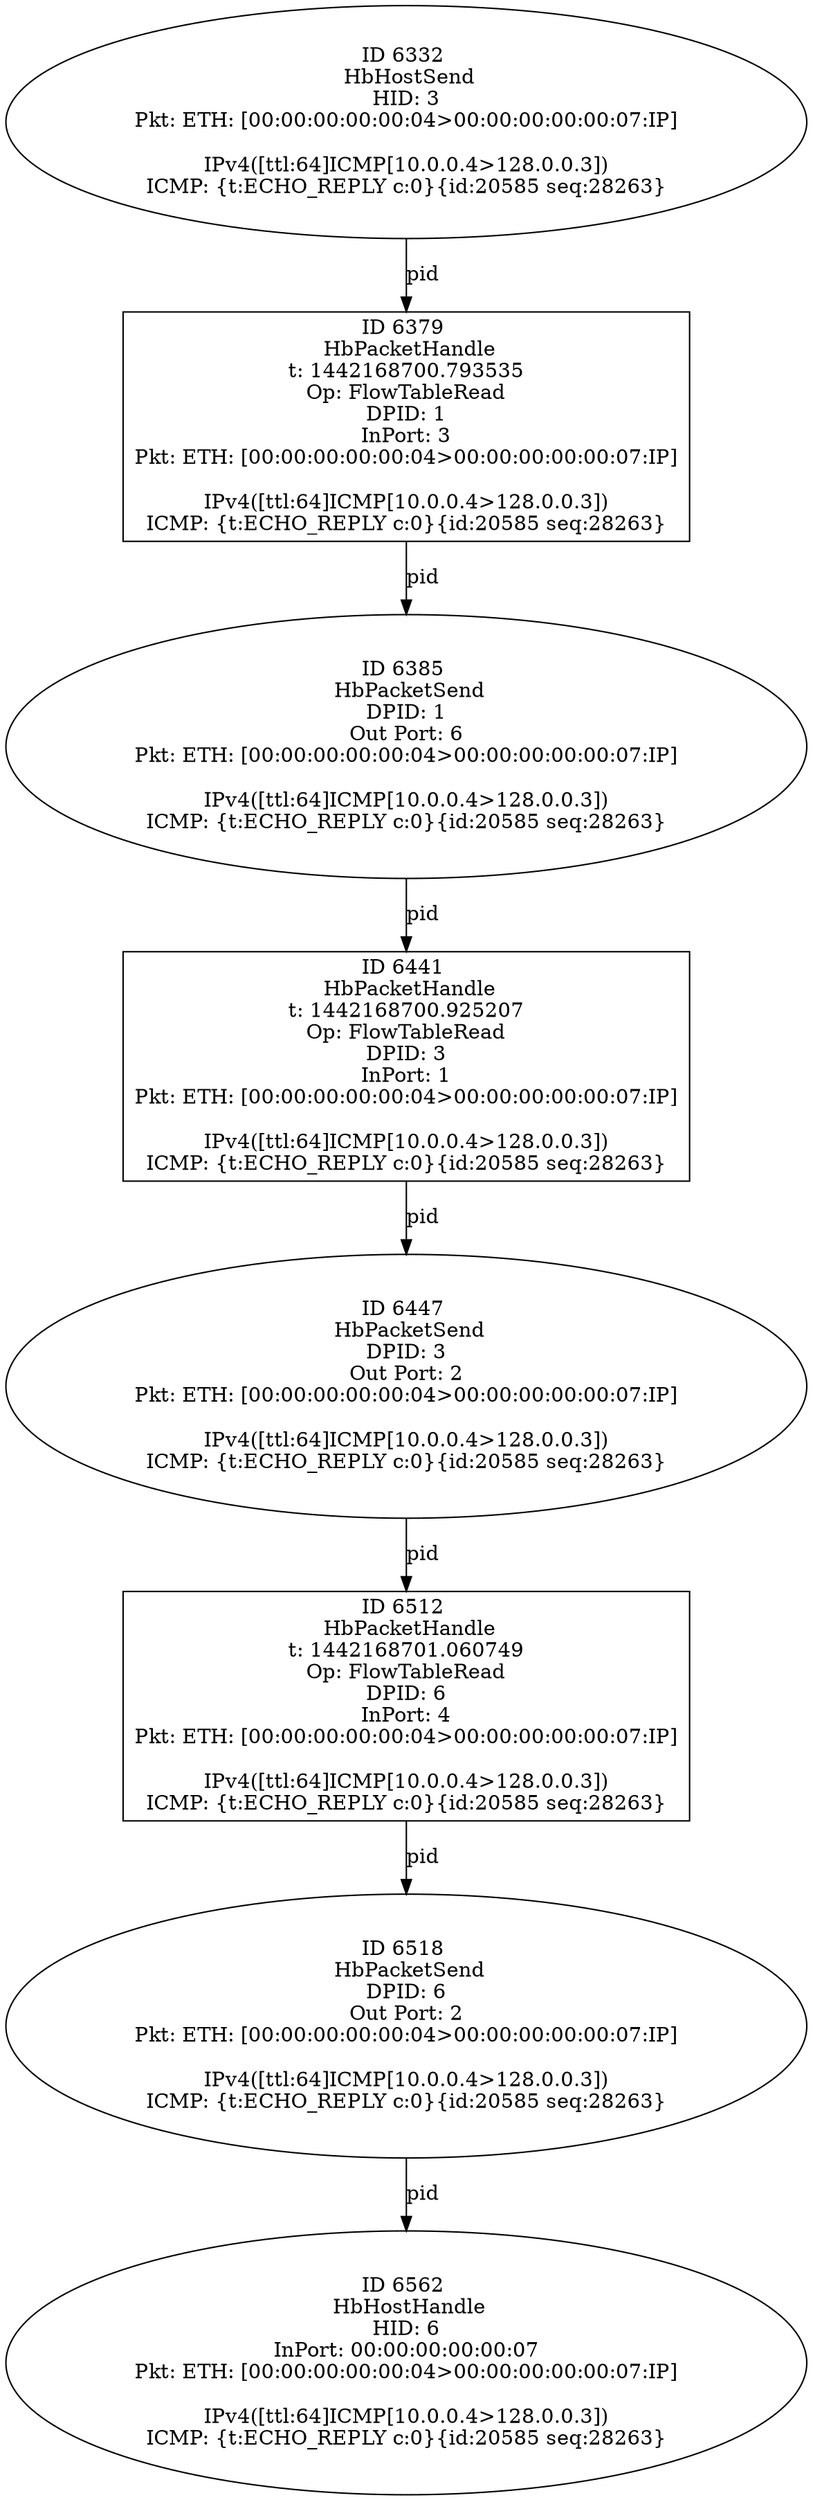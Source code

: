 strict digraph G {
6562 [shape=oval, event=<hb_events.HbHostHandle object at 0x1082e8450>, label="ID 6562 
 HbHostHandle
HID: 6
InPort: 00:00:00:00:00:07
Pkt: ETH: [00:00:00:00:00:04>00:00:00:00:00:07:IP]

IPv4([ttl:64]ICMP[10.0.0.4>128.0.0.3])
ICMP: {t:ECHO_REPLY c:0}{id:20585 seq:28263}"];
6441 [shape=box, event=<hb_events.HbPacketHandle object at 0x10827ff90>, label="ID 6441 
 HbPacketHandle
t: 1442168700.925207
Op: FlowTableRead
DPID: 3
InPort: 1
Pkt: ETH: [00:00:00:00:00:04>00:00:00:00:00:07:IP]

IPv4([ttl:64]ICMP[10.0.0.4>128.0.0.3])
ICMP: {t:ECHO_REPLY c:0}{id:20585 seq:28263}"];
6379 [shape=box, event=<hb_events.HbPacketHandle object at 0x108246590>, label="ID 6379 
 HbPacketHandle
t: 1442168700.793535
Op: FlowTableRead
DPID: 1
InPort: 3
Pkt: ETH: [00:00:00:00:00:04>00:00:00:00:00:07:IP]

IPv4([ttl:64]ICMP[10.0.0.4>128.0.0.3])
ICMP: {t:ECHO_REPLY c:0}{id:20585 seq:28263}"];
6447 [shape=oval, event=<hb_events.HbPacketSend object at 0x10827f7d0>, label="ID 6447 
 HbPacketSend
DPID: 3
Out Port: 2
Pkt: ETH: [00:00:00:00:00:04>00:00:00:00:00:07:IP]

IPv4([ttl:64]ICMP[10.0.0.4>128.0.0.3])
ICMP: {t:ECHO_REPLY c:0}{id:20585 seq:28263}"];
6512 [shape=box, event=<hb_events.HbPacketHandle object at 0x1082b2a50>, label="ID 6512 
 HbPacketHandle
t: 1442168701.060749
Op: FlowTableRead
DPID: 6
InPort: 4
Pkt: ETH: [00:00:00:00:00:04>00:00:00:00:00:07:IP]

IPv4([ttl:64]ICMP[10.0.0.4>128.0.0.3])
ICMP: {t:ECHO_REPLY c:0}{id:20585 seq:28263}"];
6385 [shape=oval, event=<hb_events.HbPacketSend object at 0x108254f50>, label="ID 6385 
 HbPacketSend
DPID: 1
Out Port: 6
Pkt: ETH: [00:00:00:00:00:04>00:00:00:00:00:07:IP]

IPv4([ttl:64]ICMP[10.0.0.4>128.0.0.3])
ICMP: {t:ECHO_REPLY c:0}{id:20585 seq:28263}"];
6518 [shape=oval, event=<hb_events.HbPacketSend object at 0x1082b2e90>, label="ID 6518 
 HbPacketSend
DPID: 6
Out Port: 2
Pkt: ETH: [00:00:00:00:00:04>00:00:00:00:00:07:IP]

IPv4([ttl:64]ICMP[10.0.0.4>128.0.0.3])
ICMP: {t:ECHO_REPLY c:0}{id:20585 seq:28263}"];
6332 [shape=oval, event=<hb_events.HbHostSend object at 0x10821ad90>, label="ID 6332 
 HbHostSend
HID: 3
Pkt: ETH: [00:00:00:00:00:04>00:00:00:00:00:07:IP]

IPv4([ttl:64]ICMP[10.0.0.4>128.0.0.3])
ICMP: {t:ECHO_REPLY c:0}{id:20585 seq:28263}"];
6441 -> 6447  [rel=pid, label=pid];
6379 -> 6385  [rel=pid, label=pid];
6447 -> 6512  [rel=pid, label=pid];
6512 -> 6518  [rel=pid, label=pid];
6385 -> 6441  [rel=pid, label=pid];
6518 -> 6562  [rel=pid, label=pid];
6332 -> 6379  [rel=pid, label=pid];
}
